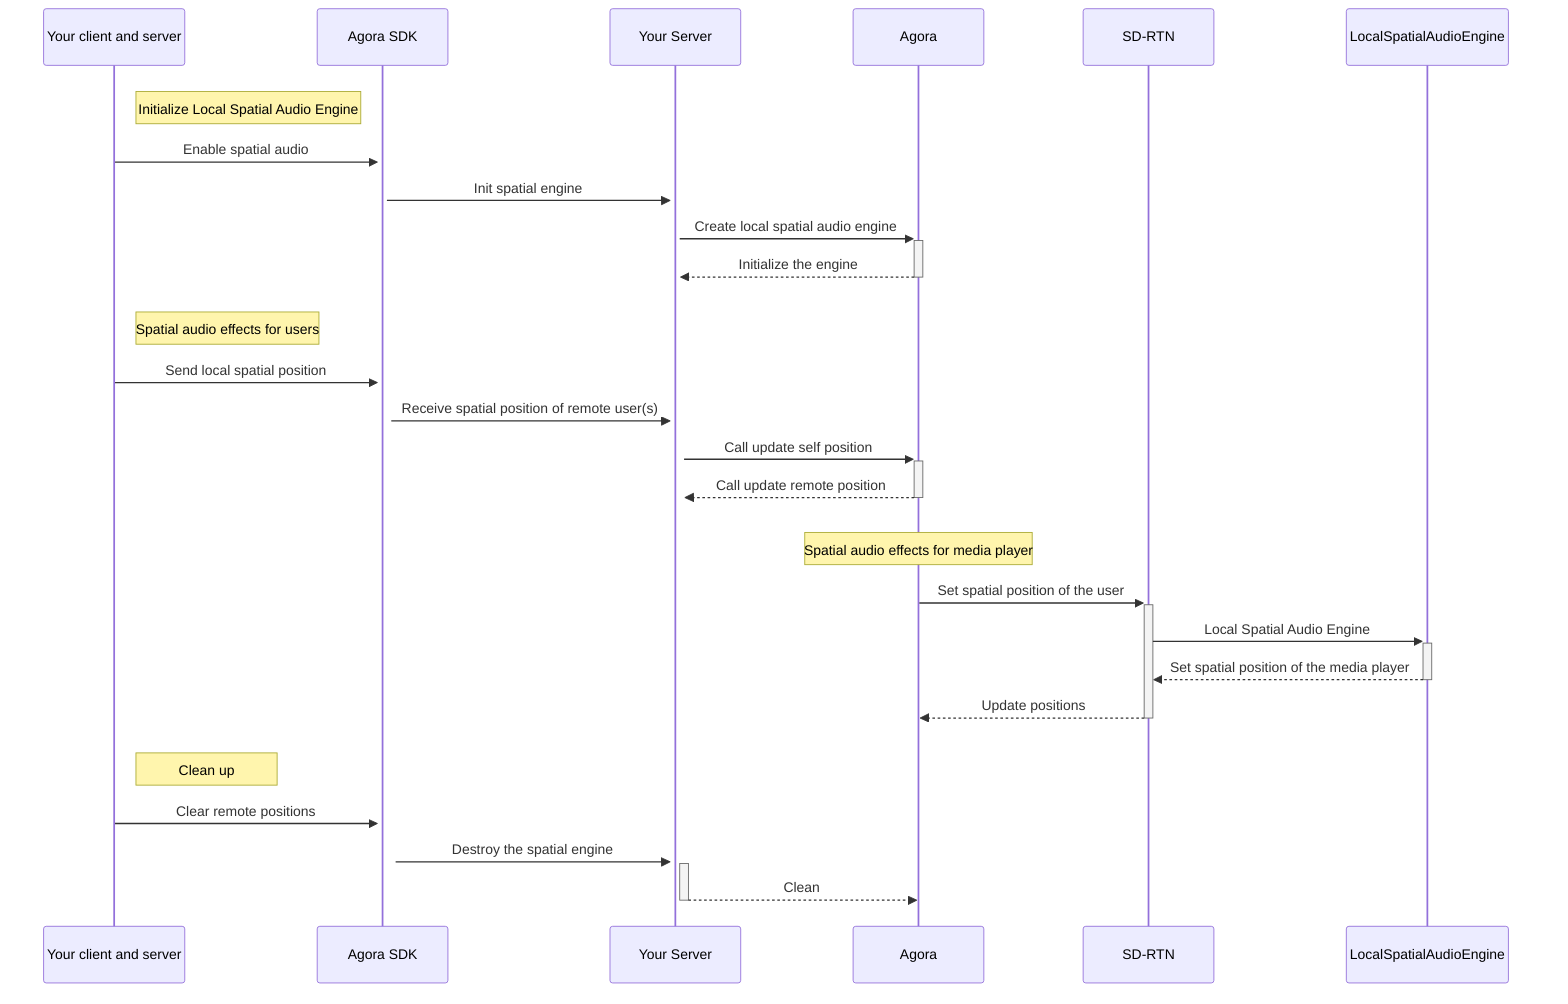 sequenceDiagram
    participant YourClientAndServer as Your client and server
    participant AgoraSDK as Agora SDK
    participant YourServer as Your Server
    participant Agora as Agora

    rect rgb(255, 255, 255)
        note right of YourClientAndServer: Initialize Local Spatial Audio Engine
        YourClientAndServer ->>+ AgoraSDK: Enable spatial audio
        AgoraSDK ->>+ YourServer: Init spatial engine
        YourServer ->>+ Agora: Create local spatial audio engine
        Agora -->>- YourServer: Initialize the engine
    end

    rect rgb(255, 255, 255)
        note right of YourClientAndServer: Spatial audio effects for users
        YourClientAndServer ->>+ AgoraSDK: Send local spatial position
        AgoraSDK ->>+ YourServer: Receive spatial position of remote user(s)
        YourServer ->>+ Agora: Call update self position
        Agora -->>- YourServer: Call update remote position
    end

    rect rgb(255, 255, 255)
        note over Agora: Spatial audio effects for media player
        Agora ->>+ SD-RTN: Set spatial position of the user
        SD-RTN ->>+ LocalSpatialAudioEngine: Local Spatial Audio Engine
        LocalSpatialAudioEngine -->>- SD-RTN: Set spatial position of the media player
        SD-RTN -->>- Agora: Update positions
    end

    rect rgb(255, 255, 255)
        note right of YourClientAndServer: Clean up
        YourClientAndServer ->>+ AgoraSDK: Clear remote positions
        AgoraSDK ->>+ YourServer: Destroy the spatial engine
        YourServer -->>- Agora: Clean
    end
